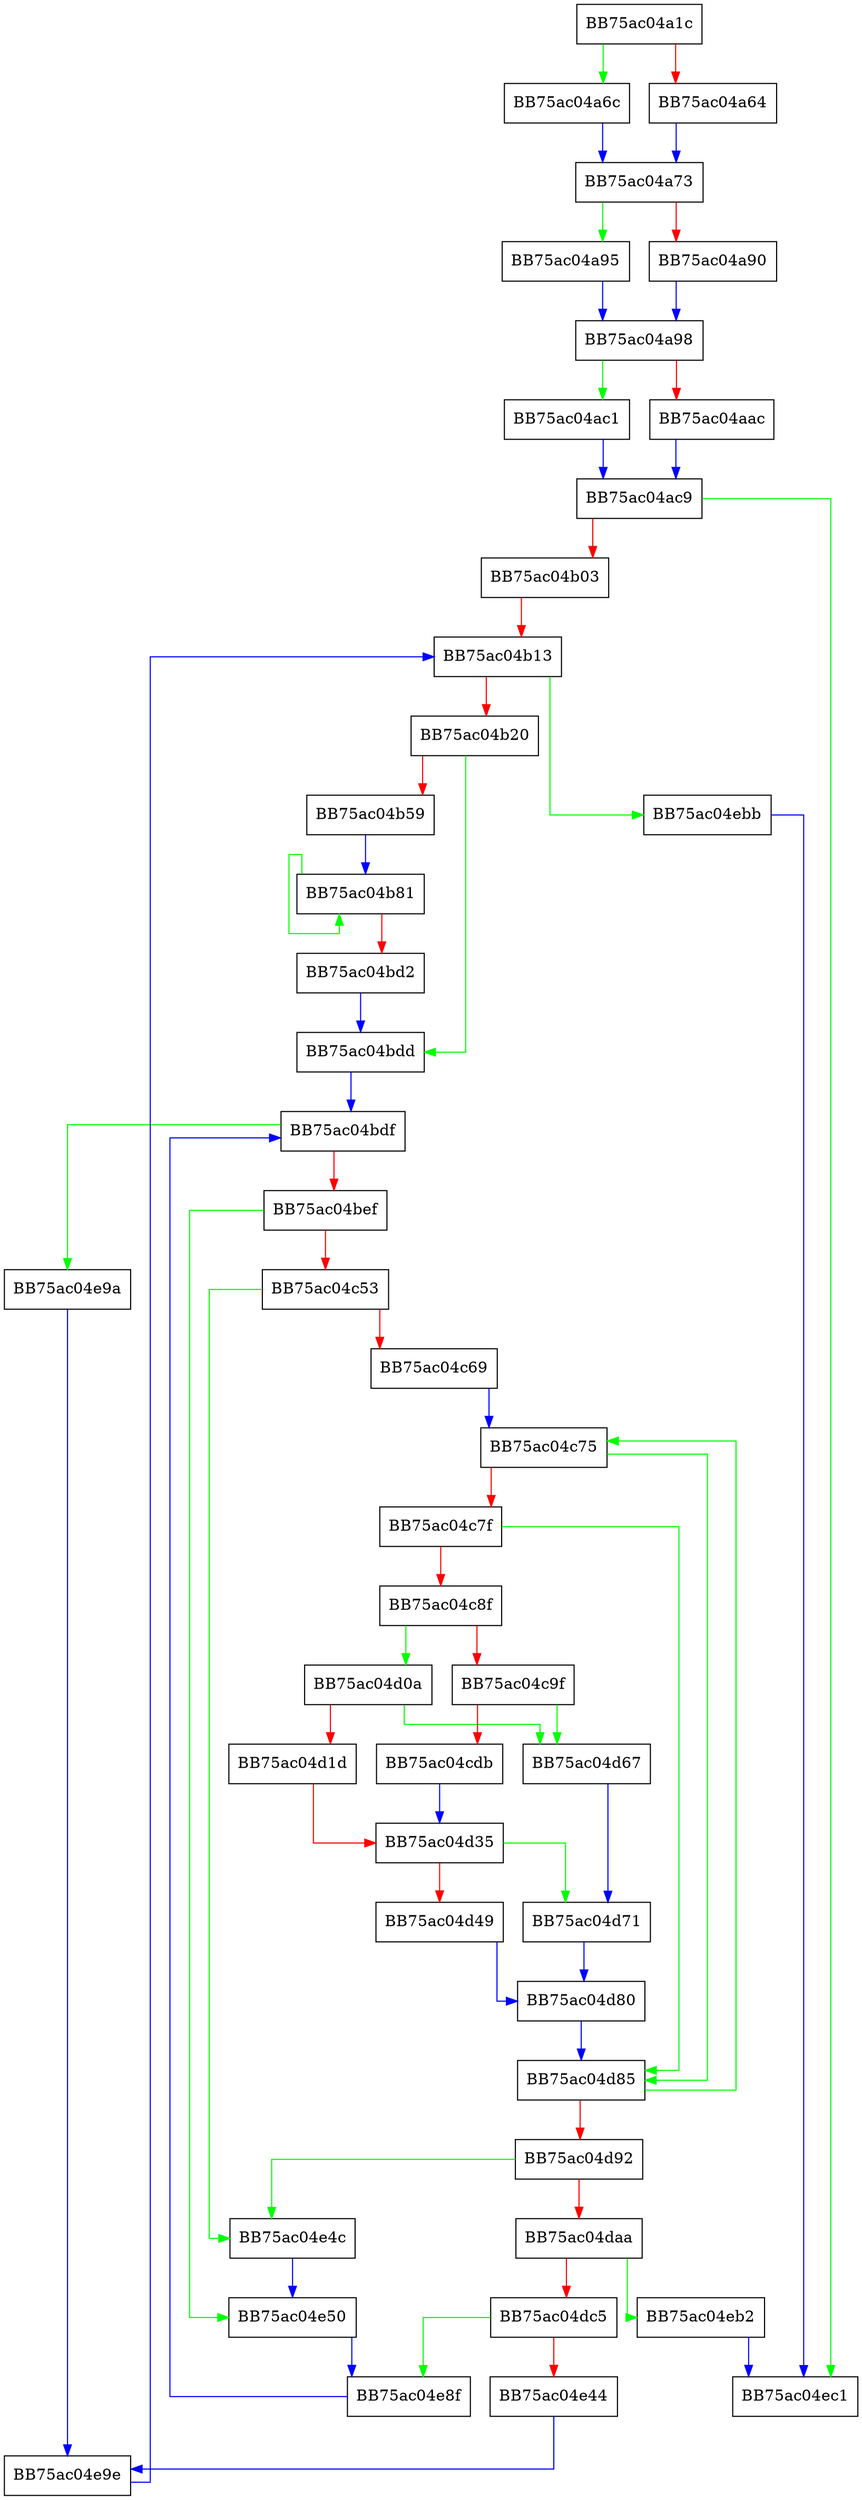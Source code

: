 digraph ZSTD_ldm_generateSequences_internal {
  node [shape="box"];
  graph [splines=ortho];
  BB75ac04a1c -> BB75ac04a6c [color="green"];
  BB75ac04a1c -> BB75ac04a64 [color="red"];
  BB75ac04a64 -> BB75ac04a73 [color="blue"];
  BB75ac04a6c -> BB75ac04a73 [color="blue"];
  BB75ac04a73 -> BB75ac04a95 [color="green"];
  BB75ac04a73 -> BB75ac04a90 [color="red"];
  BB75ac04a90 -> BB75ac04a98 [color="blue"];
  BB75ac04a95 -> BB75ac04a98 [color="blue"];
  BB75ac04a98 -> BB75ac04ac1 [color="green"];
  BB75ac04a98 -> BB75ac04aac [color="red"];
  BB75ac04aac -> BB75ac04ac9 [color="blue"];
  BB75ac04ac1 -> BB75ac04ac9 [color="blue"];
  BB75ac04ac9 -> BB75ac04ec1 [color="green"];
  BB75ac04ac9 -> BB75ac04b03 [color="red"];
  BB75ac04b03 -> BB75ac04b13 [color="red"];
  BB75ac04b13 -> BB75ac04ebb [color="green"];
  BB75ac04b13 -> BB75ac04b20 [color="red"];
  BB75ac04b20 -> BB75ac04bdd [color="green"];
  BB75ac04b20 -> BB75ac04b59 [color="red"];
  BB75ac04b59 -> BB75ac04b81 [color="blue"];
  BB75ac04b81 -> BB75ac04b81 [color="green"];
  BB75ac04b81 -> BB75ac04bd2 [color="red"];
  BB75ac04bd2 -> BB75ac04bdd [color="blue"];
  BB75ac04bdd -> BB75ac04bdf [color="blue"];
  BB75ac04bdf -> BB75ac04e9a [color="green"];
  BB75ac04bdf -> BB75ac04bef [color="red"];
  BB75ac04bef -> BB75ac04e50 [color="green"];
  BB75ac04bef -> BB75ac04c53 [color="red"];
  BB75ac04c53 -> BB75ac04e4c [color="green"];
  BB75ac04c53 -> BB75ac04c69 [color="red"];
  BB75ac04c69 -> BB75ac04c75 [color="blue"];
  BB75ac04c75 -> BB75ac04d85 [color="green"];
  BB75ac04c75 -> BB75ac04c7f [color="red"];
  BB75ac04c7f -> BB75ac04d85 [color="green"];
  BB75ac04c7f -> BB75ac04c8f [color="red"];
  BB75ac04c8f -> BB75ac04d0a [color="green"];
  BB75ac04c8f -> BB75ac04c9f [color="red"];
  BB75ac04c9f -> BB75ac04d67 [color="green"];
  BB75ac04c9f -> BB75ac04cdb [color="red"];
  BB75ac04cdb -> BB75ac04d35 [color="blue"];
  BB75ac04d0a -> BB75ac04d67 [color="green"];
  BB75ac04d0a -> BB75ac04d1d [color="red"];
  BB75ac04d1d -> BB75ac04d35 [color="red"];
  BB75ac04d35 -> BB75ac04d71 [color="green"];
  BB75ac04d35 -> BB75ac04d49 [color="red"];
  BB75ac04d49 -> BB75ac04d80 [color="blue"];
  BB75ac04d67 -> BB75ac04d71 [color="blue"];
  BB75ac04d71 -> BB75ac04d80 [color="blue"];
  BB75ac04d80 -> BB75ac04d85 [color="blue"];
  BB75ac04d85 -> BB75ac04c75 [color="green"];
  BB75ac04d85 -> BB75ac04d92 [color="red"];
  BB75ac04d92 -> BB75ac04e4c [color="green"];
  BB75ac04d92 -> BB75ac04daa [color="red"];
  BB75ac04daa -> BB75ac04eb2 [color="green"];
  BB75ac04daa -> BB75ac04dc5 [color="red"];
  BB75ac04dc5 -> BB75ac04e8f [color="green"];
  BB75ac04dc5 -> BB75ac04e44 [color="red"];
  BB75ac04e44 -> BB75ac04e9e [color="blue"];
  BB75ac04e4c -> BB75ac04e50 [color="blue"];
  BB75ac04e50 -> BB75ac04e8f [color="blue"];
  BB75ac04e8f -> BB75ac04bdf [color="blue"];
  BB75ac04e9a -> BB75ac04e9e [color="blue"];
  BB75ac04e9e -> BB75ac04b13 [color="blue"];
  BB75ac04eb2 -> BB75ac04ec1 [color="blue"];
  BB75ac04ebb -> BB75ac04ec1 [color="blue"];
}